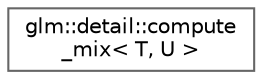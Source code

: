 digraph "Graphical Class Hierarchy"
{
 // LATEX_PDF_SIZE
  bgcolor="transparent";
  edge [fontname=Helvetica,fontsize=10,labelfontname=Helvetica,labelfontsize=10];
  node [fontname=Helvetica,fontsize=10,shape=box,height=0.2,width=0.4];
  rankdir="LR";
  Node0 [id="Node000000",label="glm::detail::compute\l_mix\< T, U \>",height=0.2,width=0.4,color="grey40", fillcolor="white", style="filled",URL="$structglm_1_1detail_1_1compute__mix.html",tooltip=" "];
}
